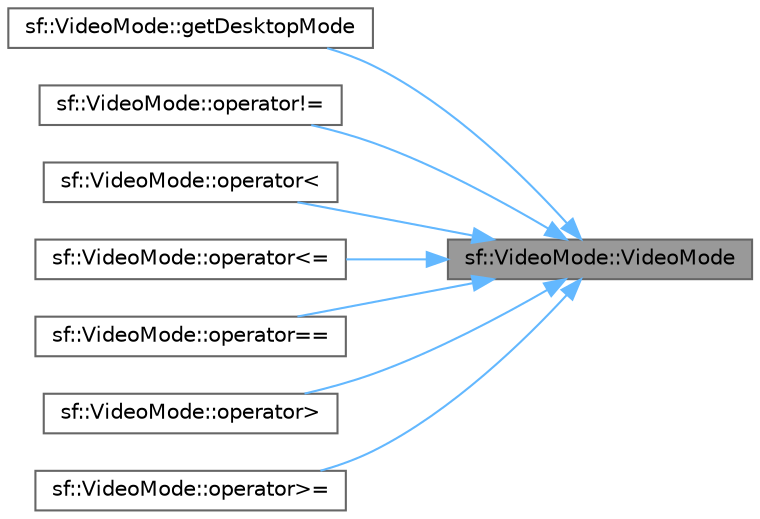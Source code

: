 digraph "sf::VideoMode::VideoMode"
{
 // LATEX_PDF_SIZE
  bgcolor="transparent";
  edge [fontname=Helvetica,fontsize=10,labelfontname=Helvetica,labelfontsize=10];
  node [fontname=Helvetica,fontsize=10,shape=box,height=0.2,width=0.4];
  rankdir="RL";
  Node1 [id="Node000001",label="sf::VideoMode::VideoMode",height=0.2,width=0.4,color="gray40", fillcolor="grey60", style="filled", fontcolor="black",tooltip="Default constructor."];
  Node1 -> Node2 [id="edge1_Node000001_Node000002",dir="back",color="steelblue1",style="solid",tooltip=" "];
  Node2 [id="Node000002",label="sf::VideoMode::getDesktopMode",height=0.2,width=0.4,color="grey40", fillcolor="white", style="filled",URL="$classsf_1_1_video_mode.html#ac1be160a4342e6eafb2cb0e8c9b18d44",tooltip="Get the current desktop video mode."];
  Node1 -> Node3 [id="edge2_Node000001_Node000003",dir="back",color="steelblue1",style="solid",tooltip=" "];
  Node3 [id="Node000003",label="sf::VideoMode::operator!=",height=0.2,width=0.4,color="grey40", fillcolor="white", style="filled",URL="$classsf_1_1_video_mode.html#abd7bf172d318085ea572b8c10033f7b7",tooltip="Overload of != operator to compare two video modes."];
  Node1 -> Node4 [id="edge3_Node000001_Node000004",dir="back",color="steelblue1",style="solid",tooltip=" "];
  Node4 [id="Node000004",label="sf::VideoMode::operator\<",height=0.2,width=0.4,color="grey40", fillcolor="white", style="filled",URL="$classsf_1_1_video_mode.html#a8e3d8fa57fa10dca05edbc34c4e2f1a8",tooltip="Overload of < operator to compare video modes."];
  Node1 -> Node5 [id="edge4_Node000001_Node000005",dir="back",color="steelblue1",style="solid",tooltip=" "];
  Node5 [id="Node000005",label="sf::VideoMode::operator\<=",height=0.2,width=0.4,color="grey40", fillcolor="white", style="filled",URL="$classsf_1_1_video_mode.html#a09b0a83f9135d934e540800bad12f0ca",tooltip="Overload of <= operator to compare video modes."];
  Node1 -> Node6 [id="edge5_Node000001_Node000006",dir="back",color="steelblue1",style="solid",tooltip=" "];
  Node6 [id="Node000006",label="sf::VideoMode::operator==",height=0.2,width=0.4,color="grey40", fillcolor="white", style="filled",URL="$classsf_1_1_video_mode.html#a03c51c119811ffd4403c6e2bcbd4ceaf",tooltip="Overload of == operator to compare two video modes."];
  Node1 -> Node7 [id="edge6_Node000001_Node000007",dir="back",color="steelblue1",style="solid",tooltip=" "];
  Node7 [id="Node000007",label="sf::VideoMode::operator\>",height=0.2,width=0.4,color="grey40", fillcolor="white", style="filled",URL="$classsf_1_1_video_mode.html#ab6e5b2c65a428a4b56de8551b3706a36",tooltip="Overload of > operator to compare video modes."];
  Node1 -> Node8 [id="edge7_Node000001_Node000008",dir="back",color="steelblue1",style="solid",tooltip=" "];
  Node8 [id="Node000008",label="sf::VideoMode::operator\>=",height=0.2,width=0.4,color="grey40", fillcolor="white", style="filled",URL="$classsf_1_1_video_mode.html#a7f7983e336203d34c9878c77fff60f1f",tooltip="Overload of >= operator to compare video modes."];
}
